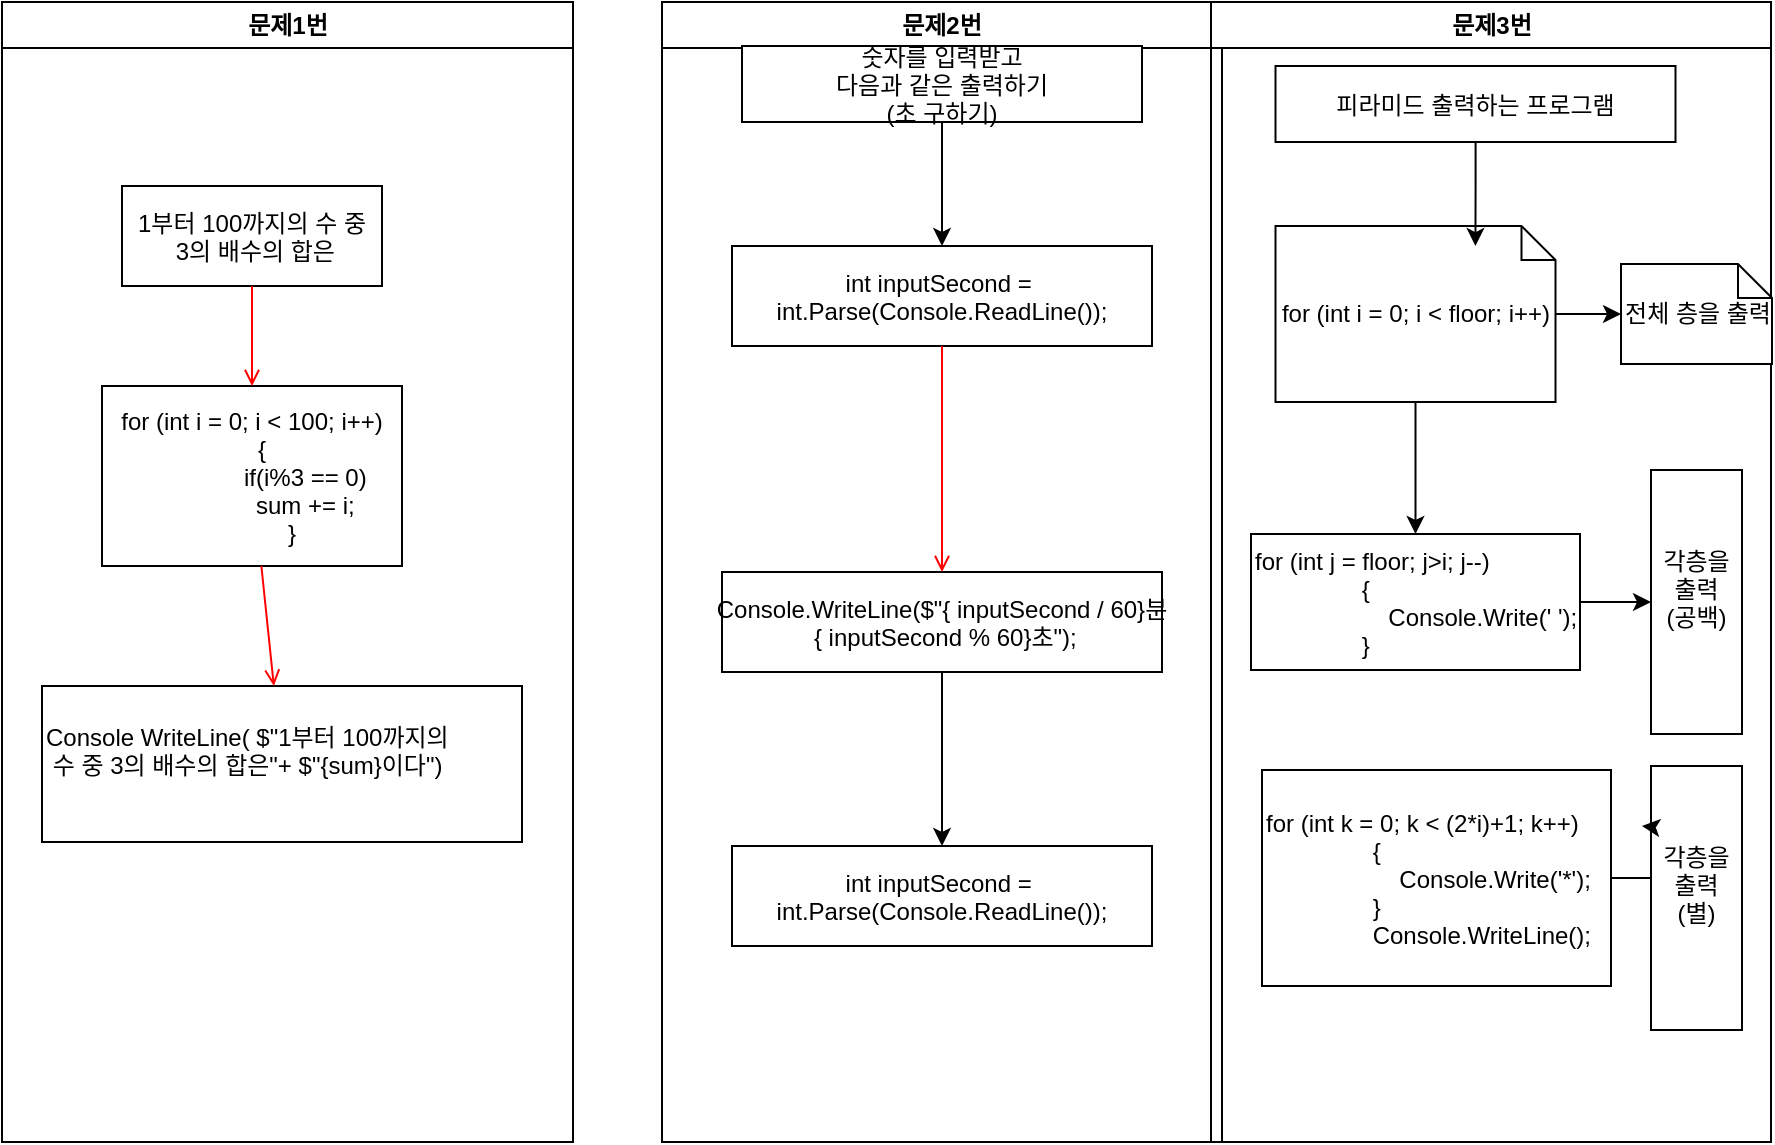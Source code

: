 <mxfile version="14.1.1" type="github">
  <diagram name="Page-1" id="e7e014a7-5840-1c2e-5031-d8a46d1fe8dd">
    <mxGraphModel dx="1422" dy="762" grid="1" gridSize="10" guides="1" tooltips="1" connect="1" arrows="1" fold="1" page="1" pageScale="1" pageWidth="1169" pageHeight="826" background="#ffffff" math="0" shadow="0">
      <root>
        <mxCell id="0" />
        <mxCell id="1" parent="0" />
        <mxCell id="2" value="문제1번" style="swimlane;whiteSpace=wrap" parent="1" vertex="1">
          <mxGeometry x="120" y="128" width="285.5" height="570" as="geometry" />
        </mxCell>
        <mxCell id="7" value="1부터 100까지의 수 중&#xa; 3의 배수의 합은" style="direction=west;labelPosition=center;verticalLabelPosition=middle;align=center;verticalAlign=middle;" parent="2" vertex="1">
          <mxGeometry x="60" y="92" width="130" height="50" as="geometry" />
        </mxCell>
        <mxCell id="8" value="for (int i = 0; i &lt; 100; i++)&#xa;   {&#xa;                if(i%3 == 0)&#xa;                sum += i;&#xa;            }" style="" parent="2" vertex="1">
          <mxGeometry x="50" y="192" width="150" height="90" as="geometry" />
        </mxCell>
        <mxCell id="9" value="" style="endArrow=open;strokeColor=#FF0000;endFill=1;rounded=0" parent="2" source="7" target="8" edge="1">
          <mxGeometry relative="1" as="geometry" />
        </mxCell>
        <mxCell id="10" value="Console WriteLine( $&quot;1부터 100까지의&#xa; 수 중 3의 배수의 합은&quot;+ $&quot;{sum}이다&quot;)&#xa;" style="verticalAlign=middle;align=left;" parent="2" vertex="1">
          <mxGeometry x="20" y="342" width="240" height="78" as="geometry" />
        </mxCell>
        <mxCell id="11" value="" style="endArrow=open;strokeColor=#FF0000;endFill=1;rounded=0" parent="2" source="8" target="10" edge="1">
          <mxGeometry relative="1" as="geometry" />
        </mxCell>
        <mxCell id="3" value="문제2번" style="swimlane;whiteSpace=wrap" parent="1" vertex="1">
          <mxGeometry x="450" y="128" width="280" height="570" as="geometry" />
        </mxCell>
        <mxCell id="15" value="int inputSecond = &#xa;int.Parse(Console.ReadLine());" style="align=center;verticalAlign=middle;" parent="3" vertex="1">
          <mxGeometry x="35" y="122" width="210" height="50" as="geometry" />
        </mxCell>
        <mxCell id="16" value="Console.WriteLine($&quot;{ inputSecond / 60}분&#xa; { inputSecond % 60}초&quot;);" style="" parent="3" vertex="1">
          <mxGeometry x="30" y="285" width="220" height="50" as="geometry" />
        </mxCell>
        <mxCell id="17" value="" style="endArrow=open;strokeColor=#FF0000;endFill=1;rounded=0" parent="3" source="15" target="16" edge="1">
          <mxGeometry relative="1" as="geometry" />
        </mxCell>
        <mxCell id="qns2O8NxBGMxbH933Qow-41" value="int inputSecond = &#xa;int.Parse(Console.ReadLine());" style="align=center;verticalAlign=middle;" vertex="1" parent="3">
          <mxGeometry x="35" y="422" width="210" height="50" as="geometry" />
        </mxCell>
        <mxCell id="qns2O8NxBGMxbH933Qow-43" style="edgeStyle=orthogonalEdgeStyle;rounded=0;orthogonalLoop=1;jettySize=auto;html=1;exitX=0.5;exitY=1;exitDx=0;exitDy=0;" edge="1" parent="3" source="16" target="qns2O8NxBGMxbH933Qow-41">
          <mxGeometry relative="1" as="geometry" />
        </mxCell>
        <mxCell id="qns2O8NxBGMxbH933Qow-62" style="edgeStyle=orthogonalEdgeStyle;rounded=0;orthogonalLoop=1;jettySize=auto;html=1;entryX=0.5;entryY=0;entryDx=0;entryDy=0;" edge="1" parent="3" source="qns2O8NxBGMxbH933Qow-61" target="15">
          <mxGeometry relative="1" as="geometry" />
        </mxCell>
        <mxCell id="qns2O8NxBGMxbH933Qow-61" value="숫자를 입력받고&#xa;다음과 같은 출력하기&#xa;(초 구하기)" style="direction=west;labelPosition=center;verticalLabelPosition=middle;align=center;verticalAlign=middle;" vertex="1" parent="3">
          <mxGeometry x="40" y="22" width="200" height="38" as="geometry" />
        </mxCell>
        <mxCell id="4" value="문제3번" style="swimlane;whiteSpace=wrap" parent="1" vertex="1">
          <mxGeometry x="724.5" y="128" width="280" height="570" as="geometry" />
        </mxCell>
        <mxCell id="qns2O8NxBGMxbH933Qow-48" style="edgeStyle=orthogonalEdgeStyle;rounded=0;orthogonalLoop=1;jettySize=auto;html=1;" edge="1" parent="4" source="33" target="qns2O8NxBGMxbH933Qow-45">
          <mxGeometry relative="1" as="geometry" />
        </mxCell>
        <mxCell id="33" value="for (int j = floor; j&gt;i; j--) &#xa;                {&#xa;                    Console.Write(&#39; &#39;);&#xa;                }" style="align=left;" parent="4" vertex="1">
          <mxGeometry x="20" y="266" width="164.5" height="68" as="geometry" />
        </mxCell>
        <mxCell id="qns2O8NxBGMxbH933Qow-46" style="edgeStyle=orthogonalEdgeStyle;rounded=0;orthogonalLoop=1;jettySize=auto;html=1;entryX=0;entryY=0.5;entryDx=0;entryDy=0;entryPerimeter=0;" edge="1" parent="4" source="31" target="qns2O8NxBGMxbH933Qow-44">
          <mxGeometry relative="1" as="geometry" />
        </mxCell>
        <mxCell id="qns2O8NxBGMxbH933Qow-47" style="edgeStyle=orthogonalEdgeStyle;rounded=0;orthogonalLoop=1;jettySize=auto;html=1;entryX=0.5;entryY=0;entryDx=0;entryDy=0;" edge="1" parent="4" source="31" target="33">
          <mxGeometry relative="1" as="geometry" />
        </mxCell>
        <mxCell id="31" value="for (int i = 0; i &lt; floor; i++)" style="shape=note;whiteSpace=wrap;size=17" parent="4" vertex="1">
          <mxGeometry x="32.25" y="112" width="140" height="88" as="geometry" />
        </mxCell>
        <mxCell id="qns2O8NxBGMxbH933Qow-44" value="전체 층을 출력" style="shape=note;whiteSpace=wrap;size=17" vertex="1" parent="4">
          <mxGeometry x="205" y="131" width="75.5" height="50" as="geometry" />
        </mxCell>
        <mxCell id="qns2O8NxBGMxbH933Qow-45" value="각층을&#xa;출력&#xa;(공백)&#xa;" style="" vertex="1" parent="4">
          <mxGeometry x="220" y="234" width="45.5" height="132" as="geometry" />
        </mxCell>
        <mxCell id="qns2O8NxBGMxbH933Qow-57" value="for (int k = 0; k &lt; (2*i)+1; k++)&#xa;                {&#xa;                    Console.Write(&#39;*&#39;);&#xa;                }&#xa;                Console.WriteLine();" style="align=left;" vertex="1" parent="4">
          <mxGeometry x="25.5" y="384" width="174.5" height="108" as="geometry" />
        </mxCell>
        <mxCell id="qns2O8NxBGMxbH933Qow-59" value="각층을&#xa;출력&#xa;(별)&#xa;" style="" vertex="1" parent="4">
          <mxGeometry x="220" y="382" width="45.5" height="132" as="geometry" />
        </mxCell>
        <mxCell id="qns2O8NxBGMxbH933Qow-64" style="edgeStyle=orthogonalEdgeStyle;rounded=0;orthogonalLoop=1;jettySize=auto;html=1;entryX=0.714;entryY=0.114;entryDx=0;entryDy=0;entryPerimeter=0;" edge="1" parent="4" source="qns2O8NxBGMxbH933Qow-63" target="31">
          <mxGeometry relative="1" as="geometry" />
        </mxCell>
        <mxCell id="qns2O8NxBGMxbH933Qow-63" value="피라미드 출력하는 프로그램" style="direction=west;labelPosition=center;verticalLabelPosition=middle;align=center;verticalAlign=middle;" vertex="1" parent="4">
          <mxGeometry x="32.25" y="32" width="200" height="38" as="geometry" />
        </mxCell>
        <mxCell id="qns2O8NxBGMxbH933Qow-60" style="edgeStyle=orthogonalEdgeStyle;rounded=0;orthogonalLoop=1;jettySize=auto;html=1;" edge="1" parent="1" source="qns2O8NxBGMxbH933Qow-57">
          <mxGeometry relative="1" as="geometry">
            <mxPoint x="940" y="540" as="targetPoint" />
          </mxGeometry>
        </mxCell>
      </root>
    </mxGraphModel>
  </diagram>
</mxfile>
